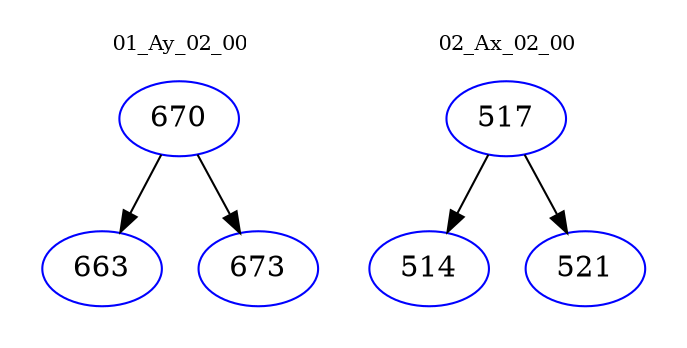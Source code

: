 digraph{
subgraph cluster_0 {
color = white
label = "01_Ay_02_00";
fontsize=10;
T0_670 [label="670", color="blue"]
T0_670 -> T0_663 [color="black"]
T0_663 [label="663", color="blue"]
T0_670 -> T0_673 [color="black"]
T0_673 [label="673", color="blue"]
}
subgraph cluster_1 {
color = white
label = "02_Ax_02_00";
fontsize=10;
T1_517 [label="517", color="blue"]
T1_517 -> T1_514 [color="black"]
T1_514 [label="514", color="blue"]
T1_517 -> T1_521 [color="black"]
T1_521 [label="521", color="blue"]
}
}
